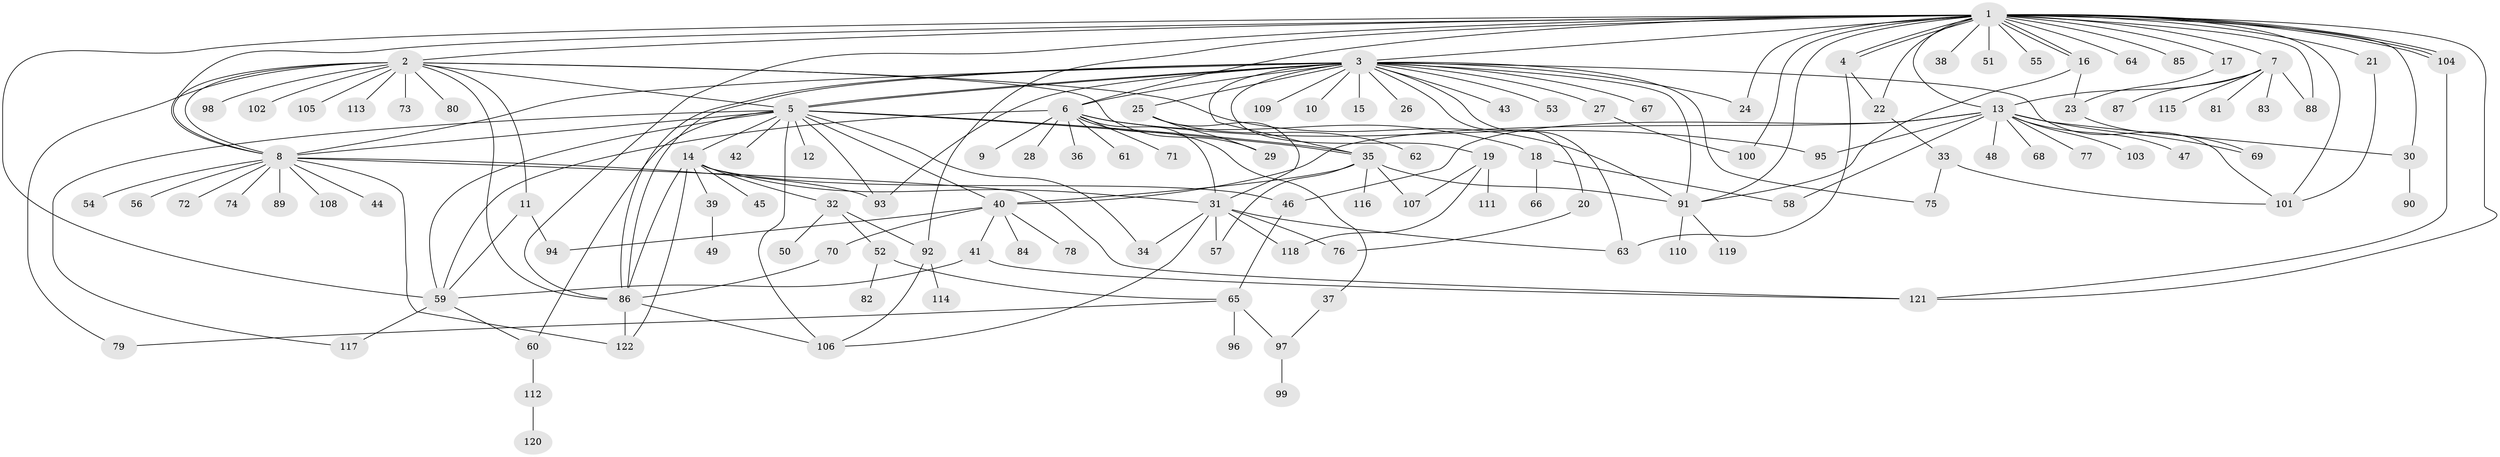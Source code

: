 // Generated by graph-tools (version 1.1) at 2025/01/03/09/25 03:01:38]
// undirected, 122 vertices, 191 edges
graph export_dot {
graph [start="1"]
  node [color=gray90,style=filled];
  1;
  2;
  3;
  4;
  5;
  6;
  7;
  8;
  9;
  10;
  11;
  12;
  13;
  14;
  15;
  16;
  17;
  18;
  19;
  20;
  21;
  22;
  23;
  24;
  25;
  26;
  27;
  28;
  29;
  30;
  31;
  32;
  33;
  34;
  35;
  36;
  37;
  38;
  39;
  40;
  41;
  42;
  43;
  44;
  45;
  46;
  47;
  48;
  49;
  50;
  51;
  52;
  53;
  54;
  55;
  56;
  57;
  58;
  59;
  60;
  61;
  62;
  63;
  64;
  65;
  66;
  67;
  68;
  69;
  70;
  71;
  72;
  73;
  74;
  75;
  76;
  77;
  78;
  79;
  80;
  81;
  82;
  83;
  84;
  85;
  86;
  87;
  88;
  89;
  90;
  91;
  92;
  93;
  94;
  95;
  96;
  97;
  98;
  99;
  100;
  101;
  102;
  103;
  104;
  105;
  106;
  107;
  108;
  109;
  110;
  111;
  112;
  113;
  114;
  115;
  116;
  117;
  118;
  119;
  120;
  121;
  122;
  1 -- 2;
  1 -- 3;
  1 -- 4;
  1 -- 4;
  1 -- 6;
  1 -- 7;
  1 -- 8;
  1 -- 13;
  1 -- 16;
  1 -- 16;
  1 -- 17;
  1 -- 21;
  1 -- 22;
  1 -- 24;
  1 -- 30;
  1 -- 38;
  1 -- 51;
  1 -- 55;
  1 -- 59;
  1 -- 64;
  1 -- 85;
  1 -- 86;
  1 -- 88;
  1 -- 91;
  1 -- 92;
  1 -- 100;
  1 -- 101;
  1 -- 104;
  1 -- 104;
  1 -- 104;
  1 -- 121;
  2 -- 5;
  2 -- 8;
  2 -- 8;
  2 -- 11;
  2 -- 29;
  2 -- 73;
  2 -- 79;
  2 -- 80;
  2 -- 86;
  2 -- 91;
  2 -- 98;
  2 -- 102;
  2 -- 105;
  2 -- 113;
  3 -- 5;
  3 -- 5;
  3 -- 6;
  3 -- 8;
  3 -- 10;
  3 -- 15;
  3 -- 19;
  3 -- 20;
  3 -- 24;
  3 -- 25;
  3 -- 26;
  3 -- 27;
  3 -- 35;
  3 -- 43;
  3 -- 53;
  3 -- 63;
  3 -- 67;
  3 -- 75;
  3 -- 86;
  3 -- 86;
  3 -- 91;
  3 -- 93;
  3 -- 101;
  3 -- 109;
  4 -- 22;
  4 -- 63;
  5 -- 8;
  5 -- 12;
  5 -- 14;
  5 -- 34;
  5 -- 35;
  5 -- 35;
  5 -- 40;
  5 -- 42;
  5 -- 59;
  5 -- 60;
  5 -- 93;
  5 -- 106;
  5 -- 117;
  6 -- 9;
  6 -- 18;
  6 -- 28;
  6 -- 31;
  6 -- 36;
  6 -- 37;
  6 -- 59;
  6 -- 61;
  6 -- 71;
  6 -- 95;
  7 -- 13;
  7 -- 81;
  7 -- 83;
  7 -- 87;
  7 -- 88;
  7 -- 115;
  8 -- 44;
  8 -- 54;
  8 -- 56;
  8 -- 72;
  8 -- 74;
  8 -- 89;
  8 -- 93;
  8 -- 108;
  8 -- 121;
  8 -- 122;
  11 -- 59;
  11 -- 94;
  13 -- 30;
  13 -- 40;
  13 -- 46;
  13 -- 47;
  13 -- 48;
  13 -- 58;
  13 -- 68;
  13 -- 69;
  13 -- 77;
  13 -- 95;
  13 -- 103;
  14 -- 31;
  14 -- 32;
  14 -- 39;
  14 -- 45;
  14 -- 46;
  14 -- 86;
  14 -- 122;
  16 -- 23;
  16 -- 91;
  17 -- 23;
  18 -- 58;
  18 -- 66;
  19 -- 107;
  19 -- 111;
  19 -- 118;
  20 -- 76;
  21 -- 101;
  22 -- 33;
  23 -- 69;
  25 -- 29;
  25 -- 31;
  25 -- 62;
  27 -- 100;
  30 -- 90;
  31 -- 34;
  31 -- 57;
  31 -- 63;
  31 -- 76;
  31 -- 106;
  31 -- 118;
  32 -- 50;
  32 -- 52;
  32 -- 92;
  33 -- 75;
  33 -- 101;
  35 -- 40;
  35 -- 57;
  35 -- 91;
  35 -- 107;
  35 -- 116;
  37 -- 97;
  39 -- 49;
  40 -- 41;
  40 -- 70;
  40 -- 78;
  40 -- 84;
  40 -- 94;
  41 -- 59;
  41 -- 121;
  46 -- 65;
  52 -- 65;
  52 -- 82;
  59 -- 60;
  59 -- 117;
  60 -- 112;
  65 -- 79;
  65 -- 96;
  65 -- 97;
  70 -- 86;
  86 -- 106;
  86 -- 122;
  91 -- 110;
  91 -- 119;
  92 -- 106;
  92 -- 114;
  97 -- 99;
  104 -- 121;
  112 -- 120;
}
